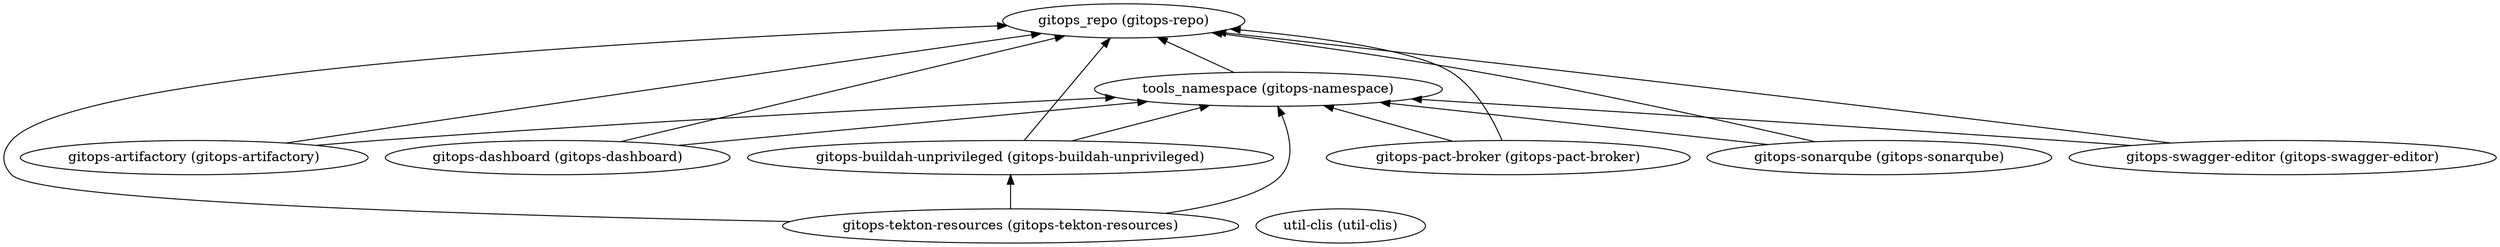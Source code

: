 digraph {
    rankdir="BT"
    "gitops-artifactory (gitops-artifactory)" -> "gitops_repo (gitops-repo)"
"gitops-artifactory (gitops-artifactory)" -> "tools_namespace (gitops-namespace)"
"gitops-artifactory (gitops-artifactory)"
"gitops_repo (gitops-repo)"
"tools_namespace (gitops-namespace)" -> "gitops_repo (gitops-repo)"
"tools_namespace (gitops-namespace)"
"gitops-dashboard (gitops-dashboard)" -> "gitops_repo (gitops-repo)"
"gitops-dashboard (gitops-dashboard)" -> "tools_namespace (gitops-namespace)"
"gitops-dashboard (gitops-dashboard)"
"gitops-pact-broker (gitops-pact-broker)" -> "gitops_repo (gitops-repo)"
"gitops-pact-broker (gitops-pact-broker)" -> "tools_namespace (gitops-namespace)"
"gitops-pact-broker (gitops-pact-broker)"
"gitops-sonarqube (gitops-sonarqube)" -> "gitops_repo (gitops-repo)"
"gitops-sonarqube (gitops-sonarqube)" -> "tools_namespace (gitops-namespace)"
"gitops-sonarqube (gitops-sonarqube)"
"gitops-swagger-editor (gitops-swagger-editor)" -> "gitops_repo (gitops-repo)"
"gitops-swagger-editor (gitops-swagger-editor)" -> "tools_namespace (gitops-namespace)"
"gitops-swagger-editor (gitops-swagger-editor)"
"gitops-tekton-resources (gitops-tekton-resources)" -> "gitops_repo (gitops-repo)"
"gitops-tekton-resources (gitops-tekton-resources)" -> "tools_namespace (gitops-namespace)"
"gitops-tekton-resources (gitops-tekton-resources)" -> "gitops-buildah-unprivileged (gitops-buildah-unprivileged)"
"gitops-tekton-resources (gitops-tekton-resources)"
"gitops-buildah-unprivileged (gitops-buildah-unprivileged)" -> "gitops_repo (gitops-repo)"
"gitops-buildah-unprivileged (gitops-buildah-unprivileged)" -> "tools_namespace (gitops-namespace)"
"gitops-buildah-unprivileged (gitops-buildah-unprivileged)"
"util-clis (util-clis)"
  }